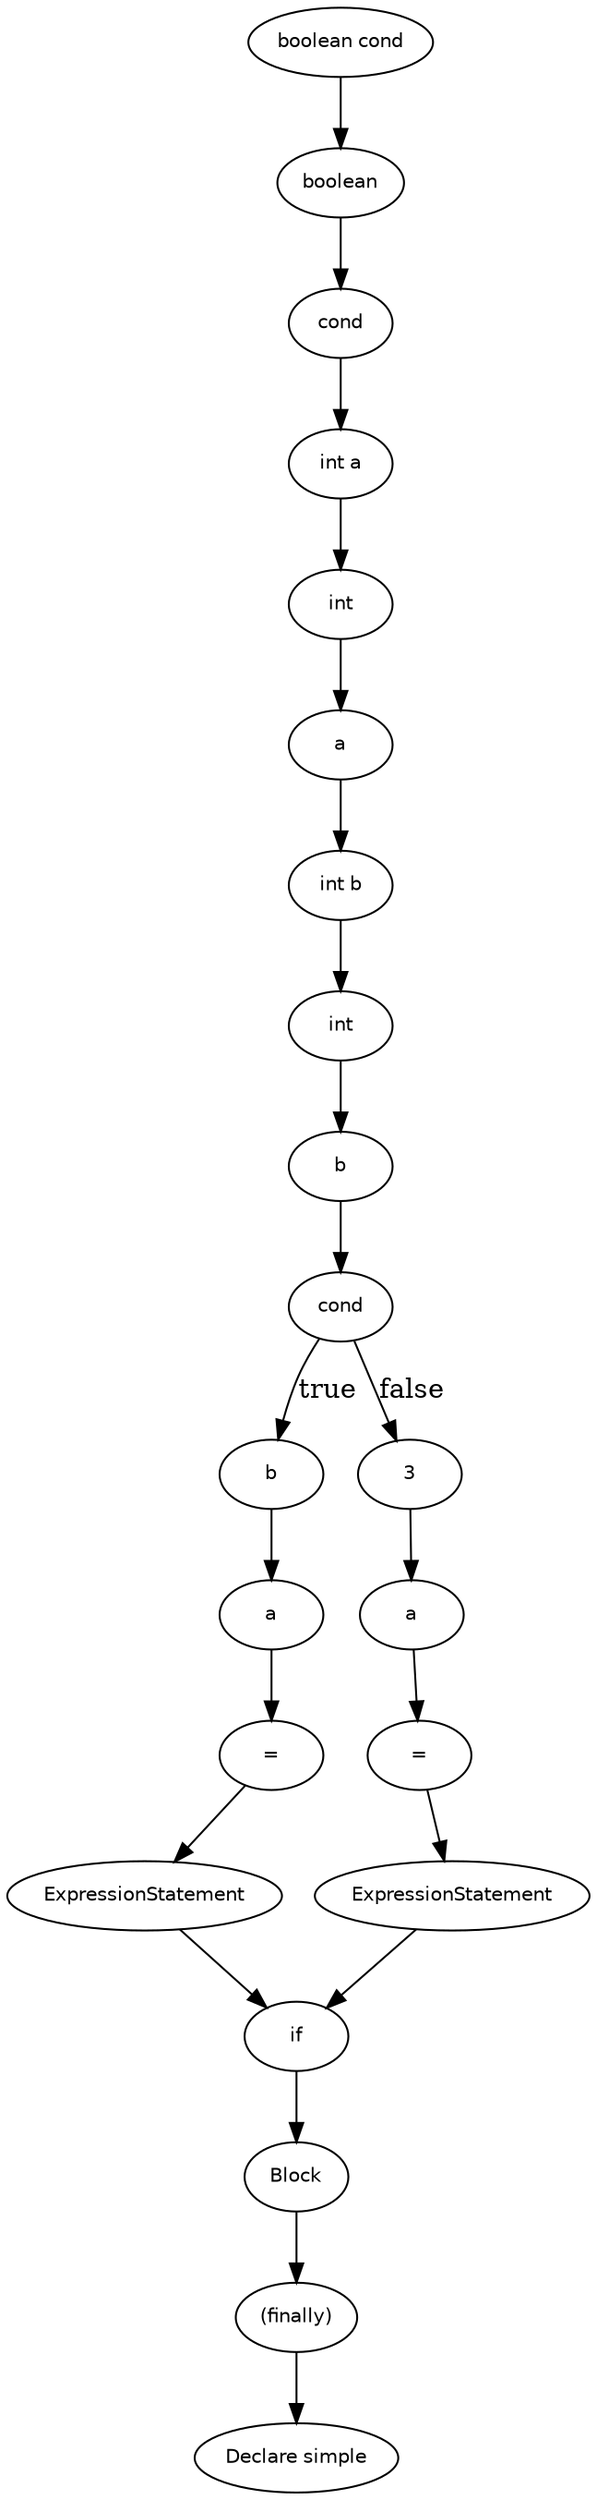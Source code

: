 digraph simple {
  19 [
    label = a,
    fontname = Helvetica,
    fontsize = 10
  ];
  18 [
    label = "=",
    fontname = Helvetica,
    fontsize = 10
  ];
  17 [
    label = ExpressionStatement,
    fontname = Helvetica,
    fontsize = 10
  ];
  16 [
    label = b,
    fontname = Helvetica,
    fontsize = 10
  ];
  15 [
    label = a,
    fontname = Helvetica,
    fontsize = 10
  ];
  14 [
    label = "=",
    fontname = Helvetica,
    fontsize = 10
  ];
  13 [
    label = ExpressionStatement,
    fontname = Helvetica,
    fontsize = 10
  ];
  12 [
    label = cond,
    fontname = Helvetica,
    fontsize = 10
  ];
  11 [
    label = if,
    fontname = Helvetica,
    fontsize = 10
  ];
  10 [
    label = b,
    fontname = Helvetica,
    fontsize = 10
  ];
  9 [
    label = int,
    fontname = Helvetica,
    fontsize = 10
  ];
  8 [
    label = "int b",
    fontname = Helvetica,
    fontsize = 10
  ];
  7 [
    label = a,
    fontname = Helvetica,
    fontsize = 10
  ];
  6 [
    label = int,
    fontname = Helvetica,
    fontsize = 10
  ];
  5 [
    label = "int a",
    fontname = Helvetica,
    fontsize = 10
  ];
  4 [
    label = cond,
    fontname = Helvetica,
    fontsize = 10
  ];
  3 [
    label = boolean,
    fontname = Helvetica,
    fontsize = 10
  ];
  2 [
    label = "boolean cond",
    fontname = Helvetica,
    fontsize = 10
  ];
  1 [
    label = "(finally)",
    fontname = Helvetica,
    fontsize = 10
  ];
  0 [
    label = "Declare simple",
    fontname = Helvetica,
    fontsize = 10
  ];
  21 [
    label = Block,
    fontname = Helvetica,
    fontsize = 10
  ];
  20 [
    label = 3,
    fontname = Helvetica,
    fontsize = 10
  ];
  3 -> 4 [
    label = ""
  ];
  14 -> 13 [
    label = ""
  ];
  8 -> 9 [
    label = ""
  ];
  15 -> 14 [
    label = ""
  ];
  7 -> 8 [
    label = ""
  ];
  16 -> 15 [
    label = ""
  ];
  6 -> 7 [
    label = ""
  ];
  12 -> 16 [
    label = true
  ];
  5 -> 6 [
    label = ""
  ];
  21 -> 1 [
    label = ""
  ];
  12 -> 20 [
    label = false
  ];
  11 -> 21 [
    label = ""
  ];
  10 -> 12 [
    label = ""
  ];
  13 -> 11 [
    label = ""
  ];
  9 -> 10 [
    label = ""
  ];
  2 -> 3 [
    label = ""
  ];
  19 -> 18 [
    label = ""
  ];
  1 -> 0 [
    label = ""
  ];
  17 -> 11 [
    label = ""
  ];
  4 -> 5 [
    label = ""
  ];
  20 -> 19 [
    label = ""
  ];
  18 -> 17 [
    label = ""
  ];
}
